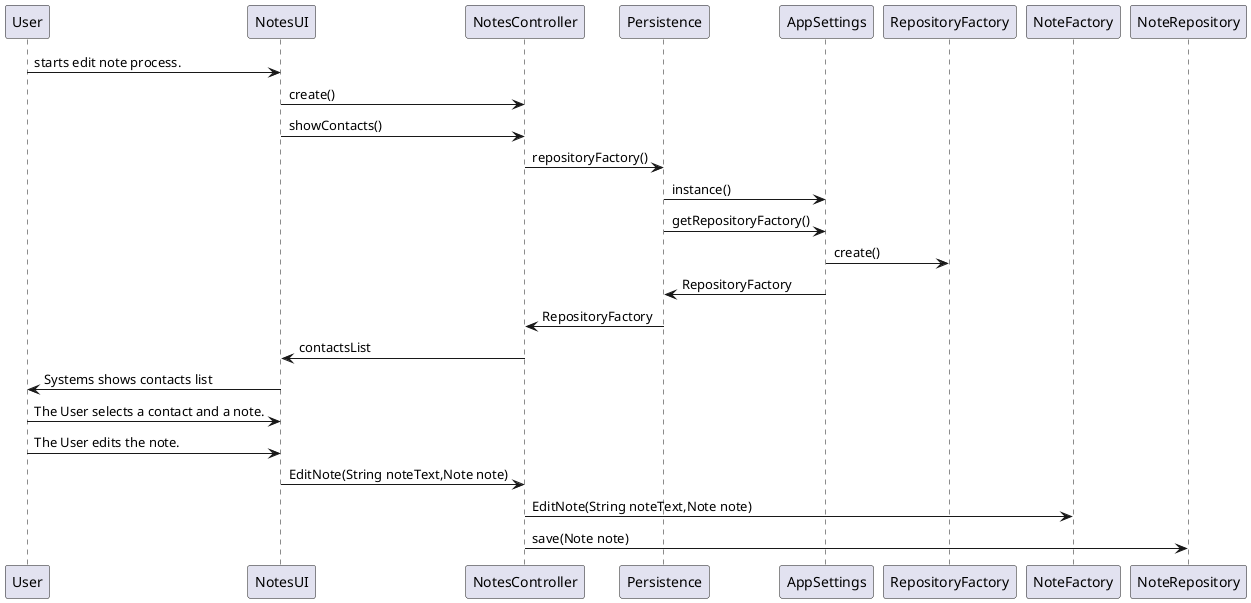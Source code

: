 @startuml doc-files/notesEdit.png

User->NotesUI : starts edit note process.
NotesUI->NotesController:create()
NotesUI->NotesController:showContacts()
NotesController->Persistence:repositoryFactory()
Persistence->AppSettings:instance()
Persistence->AppSettings:getRepositoryFactory()
AppSettings->RepositoryFactory:create()
AppSettings->Persistence:RepositoryFactory
Persistence->NotesController:RepositoryFactory
NotesController->NotesUI:contactsList
NotesUI->User:Systems shows contacts list
User->NotesUI:The User selects a contact and a note.
User->NotesUI:The User edits the note.

NotesUI->NotesController:EditNote(String noteText,Note note)
NotesController->NoteFactory:EditNote(String noteText,Note note)
NotesController->NoteRepository:save(Note note)
@enduml
